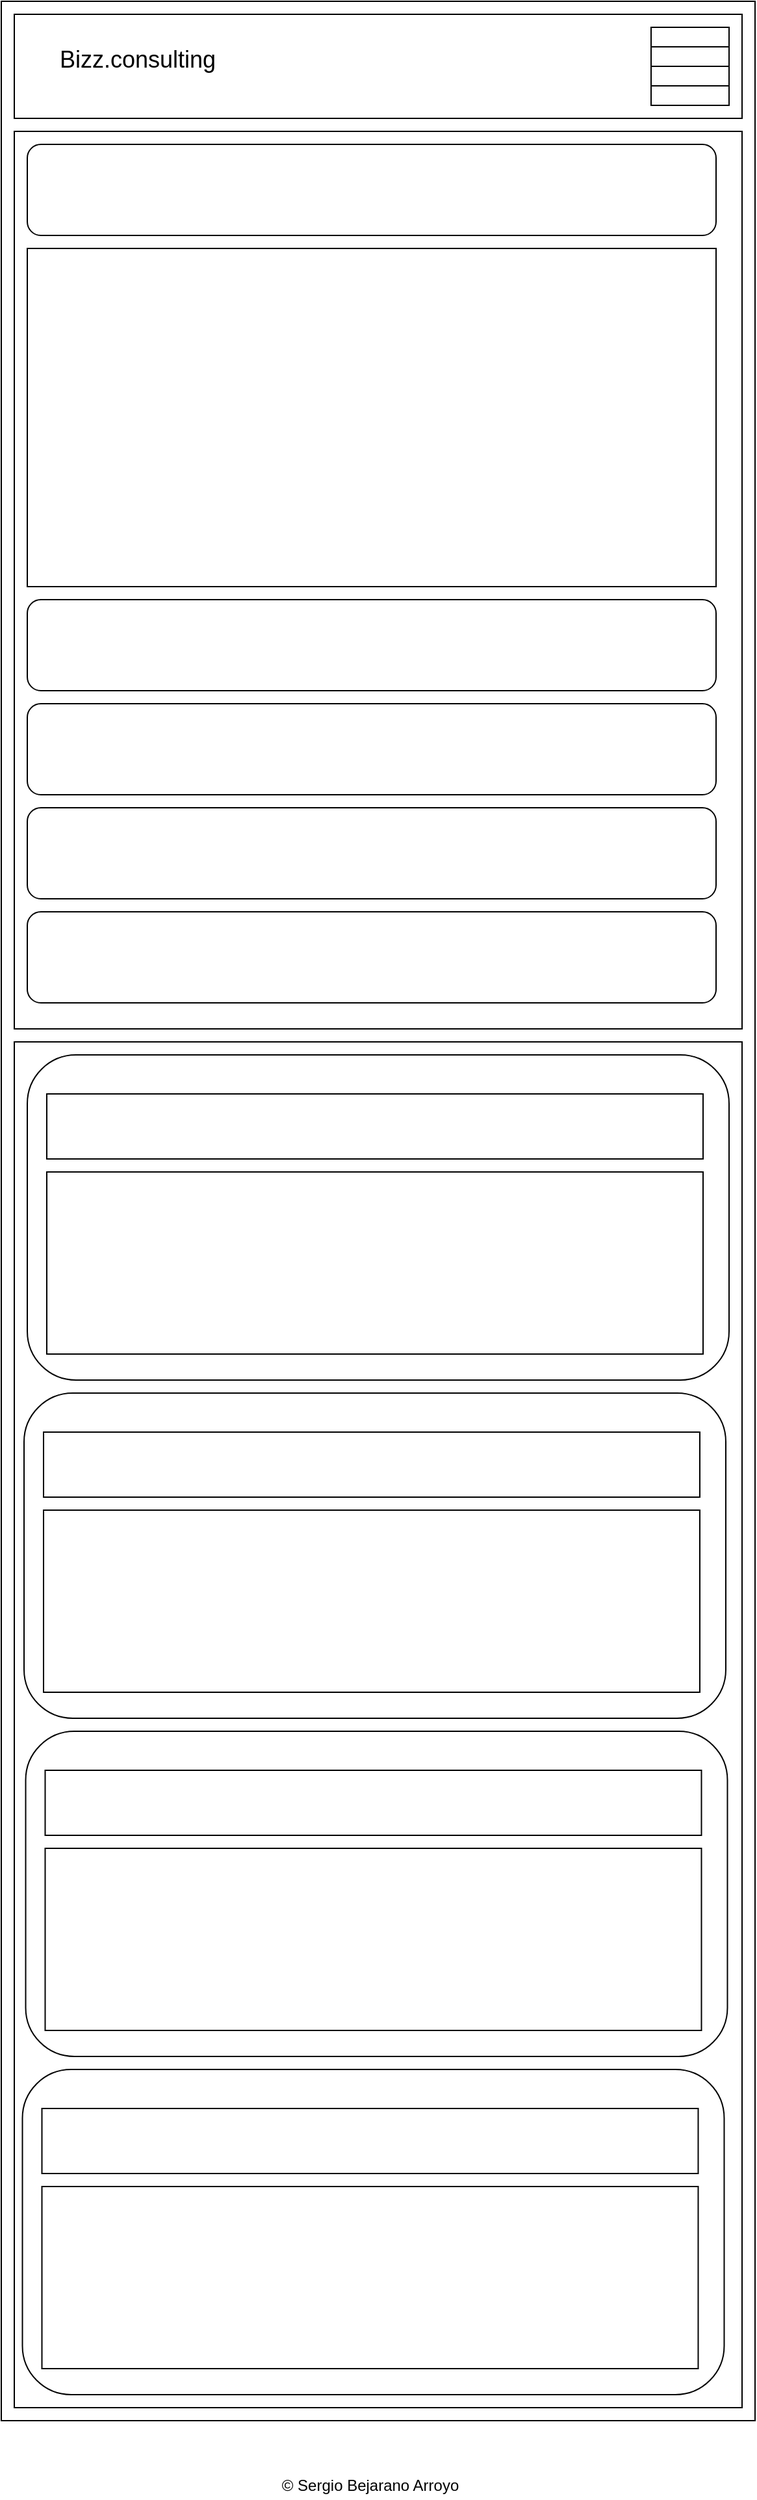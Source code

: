 <mxfile version="14.1.8" type="device" pages="2"><diagram id="2XphCTXh4wTYdg9eRRKE" name="Móvil = 576"><mxGraphModel dx="1583" dy="729" grid="1" gridSize="10" guides="1" tooltips="1" connect="1" arrows="1" fold="1" page="0" pageScale="1" pageWidth="827" pageHeight="1169" math="0" shadow="0"><root><mxCell id="0"/><mxCell id="1" parent="0"/><mxCell id="VVrk8R3w3kz2UZpptaH8-1" value="" style="rounded=0;whiteSpace=wrap;html=1;rotation=0;" vertex="1" parent="1"><mxGeometry x="110" y="210" width="580" height="1860" as="geometry"/></mxCell><mxCell id="VVrk8R3w3kz2UZpptaH8-2" value="" style="rounded=0;whiteSpace=wrap;html=1;" vertex="1" parent="1"><mxGeometry x="120" y="220" width="560" height="80" as="geometry"/></mxCell><mxCell id="VVrk8R3w3kz2UZpptaH8-3" value="&lt;font style=&quot;font-size: 18px&quot;&gt;Bizz.consulting&lt;/font&gt;" style="text;html=1;strokeColor=none;fillColor=none;align=center;verticalAlign=middle;whiteSpace=wrap;rounded=0;" vertex="1" parent="1"><mxGeometry x="140" y="230" width="150" height="50" as="geometry"/></mxCell><mxCell id="VVrk8R3w3kz2UZpptaH8-4" value="" style="rounded=0;whiteSpace=wrap;html=1;" vertex="1" parent="1"><mxGeometry x="610" y="230" width="60" height="60" as="geometry"/></mxCell><mxCell id="VVrk8R3w3kz2UZpptaH8-5" value="" style="endArrow=none;html=1;exitX=0;exitY=0.25;exitDx=0;exitDy=0;entryX=1;entryY=0.25;entryDx=0;entryDy=0;" edge="1" parent="1" source="VVrk8R3w3kz2UZpptaH8-4" target="VVrk8R3w3kz2UZpptaH8-4"><mxGeometry width="50" height="50" relative="1" as="geometry"><mxPoint x="730" y="410" as="sourcePoint"/><mxPoint x="780" y="360" as="targetPoint"/></mxGeometry></mxCell><mxCell id="VVrk8R3w3kz2UZpptaH8-6" value="" style="endArrow=none;html=1;entryX=1;entryY=0.5;entryDx=0;entryDy=0;exitX=0;exitY=0.5;exitDx=0;exitDy=0;" edge="1" parent="1" source="VVrk8R3w3kz2UZpptaH8-4" target="VVrk8R3w3kz2UZpptaH8-4"><mxGeometry width="50" height="50" relative="1" as="geometry"><mxPoint x="560" y="420" as="sourcePoint"/><mxPoint x="610" y="370" as="targetPoint"/></mxGeometry></mxCell><mxCell id="VVrk8R3w3kz2UZpptaH8-7" value="" style="endArrow=none;html=1;entryX=1;entryY=0.75;entryDx=0;entryDy=0;exitX=0;exitY=0.75;exitDx=0;exitDy=0;" edge="1" parent="1" source="VVrk8R3w3kz2UZpptaH8-4" target="VVrk8R3w3kz2UZpptaH8-4"><mxGeometry width="50" height="50" relative="1" as="geometry"><mxPoint x="750" y="330" as="sourcePoint"/><mxPoint x="800" y="280" as="targetPoint"/></mxGeometry></mxCell><mxCell id="VVrk8R3w3kz2UZpptaH8-8" value="" style="rounded=0;whiteSpace=wrap;html=1;" vertex="1" parent="1"><mxGeometry x="120" y="310" width="560" height="690" as="geometry"/></mxCell><mxCell id="VVrk8R3w3kz2UZpptaH8-9" value="" style="rounded=1;whiteSpace=wrap;html=1;" vertex="1" parent="1"><mxGeometry x="130" y="320" width="530" height="70" as="geometry"/></mxCell><mxCell id="_RJK_T_6BRWyRBIDouCs-1" value="" style="rounded=0;whiteSpace=wrap;html=1;" vertex="1" parent="1"><mxGeometry x="130" y="400" width="530" height="260" as="geometry"/></mxCell><mxCell id="_RJK_T_6BRWyRBIDouCs-2" value="" style="rounded=1;whiteSpace=wrap;html=1;" vertex="1" parent="1"><mxGeometry x="130" y="670" width="530" height="70" as="geometry"/></mxCell><mxCell id="_RJK_T_6BRWyRBIDouCs-3" value="" style="rounded=1;whiteSpace=wrap;html=1;" vertex="1" parent="1"><mxGeometry x="130" y="750" width="530" height="70" as="geometry"/></mxCell><mxCell id="_RJK_T_6BRWyRBIDouCs-4" value="" style="rounded=1;whiteSpace=wrap;html=1;" vertex="1" parent="1"><mxGeometry x="130" y="830" width="530" height="70" as="geometry"/></mxCell><mxCell id="_RJK_T_6BRWyRBIDouCs-5" value="" style="rounded=1;whiteSpace=wrap;html=1;" vertex="1" parent="1"><mxGeometry x="130" y="910" width="530" height="70" as="geometry"/></mxCell><mxCell id="_RJK_T_6BRWyRBIDouCs-6" value="" style="rounded=0;whiteSpace=wrap;html=1;" vertex="1" parent="1"><mxGeometry x="120" y="1010" width="560" height="1050" as="geometry"/></mxCell><mxCell id="fVSqQ1R73PKF-q3dvPGk-1" value="" style="rounded=1;whiteSpace=wrap;html=1;" vertex="1" parent="1"><mxGeometry x="130" y="1020" width="540" height="250" as="geometry"/></mxCell><mxCell id="fVSqQ1R73PKF-q3dvPGk-2" value="" style="rounded=0;whiteSpace=wrap;html=1;" vertex="1" parent="1"><mxGeometry x="145" y="1050" width="505" height="50" as="geometry"/></mxCell><mxCell id="fVSqQ1R73PKF-q3dvPGk-3" value="" style="rounded=0;whiteSpace=wrap;html=1;" vertex="1" parent="1"><mxGeometry x="145" y="1110" width="505" height="140" as="geometry"/></mxCell><mxCell id="fVSqQ1R73PKF-q3dvPGk-4" value="" style="rounded=1;whiteSpace=wrap;html=1;" vertex="1" parent="1"><mxGeometry x="127.5" y="1280" width="540" height="250" as="geometry"/></mxCell><mxCell id="fVSqQ1R73PKF-q3dvPGk-5" value="" style="rounded=0;whiteSpace=wrap;html=1;" vertex="1" parent="1"><mxGeometry x="142.5" y="1310" width="505" height="50" as="geometry"/></mxCell><mxCell id="fVSqQ1R73PKF-q3dvPGk-6" value="" style="rounded=0;whiteSpace=wrap;html=1;" vertex="1" parent="1"><mxGeometry x="142.5" y="1370" width="505" height="140" as="geometry"/></mxCell><mxCell id="fVSqQ1R73PKF-q3dvPGk-7" value="" style="rounded=1;whiteSpace=wrap;html=1;" vertex="1" parent="1"><mxGeometry x="128.75" y="1540" width="540" height="250" as="geometry"/></mxCell><mxCell id="fVSqQ1R73PKF-q3dvPGk-8" value="" style="rounded=0;whiteSpace=wrap;html=1;" vertex="1" parent="1"><mxGeometry x="143.75" y="1570" width="505" height="50" as="geometry"/></mxCell><mxCell id="fVSqQ1R73PKF-q3dvPGk-9" value="" style="rounded=0;whiteSpace=wrap;html=1;" vertex="1" parent="1"><mxGeometry x="143.75" y="1630" width="505" height="140" as="geometry"/></mxCell><mxCell id="fVSqQ1R73PKF-q3dvPGk-10" value="" style="rounded=1;whiteSpace=wrap;html=1;" vertex="1" parent="1"><mxGeometry x="126.25" y="1800" width="540" height="250" as="geometry"/></mxCell><mxCell id="fVSqQ1R73PKF-q3dvPGk-11" value="" style="rounded=0;whiteSpace=wrap;html=1;" vertex="1" parent="1"><mxGeometry x="141.25" y="1830" width="505" height="50" as="geometry"/></mxCell><mxCell id="fVSqQ1R73PKF-q3dvPGk-12" value="" style="rounded=0;whiteSpace=wrap;html=1;" vertex="1" parent="1"><mxGeometry x="141.25" y="1890" width="505" height="140" as="geometry"/></mxCell><mxCell id="jMCIU00bBy1Fz9aF8sNh-1" value="© Sergio Bejarano Arroyo" style="text;html=1;strokeColor=none;fillColor=none;align=center;verticalAlign=middle;whiteSpace=wrap;rounded=0;" vertex="1" parent="1"><mxGeometry x="321.75" y="2110" width="144" height="20" as="geometry"/></mxCell></root></mxGraphModel></diagram><diagram id="Ph30EfsTTbooQVaMBJYA" name="Tablet = 997"><mxGraphModel dx="783" dy="729" grid="1" gridSize="10" guides="1" tooltips="1" connect="1" arrows="1" fold="1" page="0" pageScale="1" pageWidth="827" pageHeight="1169" math="0" shadow="0"><root><mxCell id="9IbEcffxPX7O__FQMBFa-0"/><mxCell id="9IbEcffxPX7O__FQMBFa-1" parent="9IbEcffxPX7O__FQMBFa-0"/><mxCell id="R5jFu3wPQHUdGco6-hpK-27" value="" style="rounded=0;whiteSpace=wrap;html=1;rotation=0;" vertex="1" parent="9IbEcffxPX7O__FQMBFa-1"><mxGeometry x="900" y="260" width="997" height="1180" as="geometry"/></mxCell><mxCell id="R5jFu3wPQHUdGco6-hpK-28" value="" style="rounded=0;whiteSpace=wrap;html=1;" vertex="1" parent="9IbEcffxPX7O__FQMBFa-1"><mxGeometry x="910" y="270" width="970" height="80" as="geometry"/></mxCell><mxCell id="R5jFu3wPQHUdGco6-hpK-29" value="&lt;font style=&quot;font-size: 18px&quot;&gt;Bizz.consulting&lt;/font&gt;" style="text;html=1;strokeColor=none;fillColor=none;align=center;verticalAlign=middle;whiteSpace=wrap;rounded=0;" vertex="1" parent="9IbEcffxPX7O__FQMBFa-1"><mxGeometry x="930" y="280" width="150" height="50" as="geometry"/></mxCell><mxCell id="R5jFu3wPQHUdGco6-hpK-34" value="" style="rounded=0;whiteSpace=wrap;html=1;" vertex="1" parent="9IbEcffxPX7O__FQMBFa-1"><mxGeometry x="910" y="360" width="970" height="340" as="geometry"/></mxCell><mxCell id="R5jFu3wPQHUdGco6-hpK-41" value="" style="rounded=0;whiteSpace=wrap;html=1;" vertex="1" parent="9IbEcffxPX7O__FQMBFa-1"><mxGeometry x="910" y="710" width="970" height="700" as="geometry"/></mxCell><mxCell id="qe9vNVgz7jYThoHNS6u7-0" value="" style="rounded=0;whiteSpace=wrap;html=1;" vertex="1" parent="9IbEcffxPX7O__FQMBFa-1"><mxGeometry x="1530" y="280" width="340" height="60" as="geometry"/></mxCell><mxCell id="qe9vNVgz7jYThoHNS6u7-1" value="Text" style="text;html=1;strokeColor=none;fillColor=none;align=center;verticalAlign=middle;whiteSpace=wrap;rounded=0;" vertex="1" parent="9IbEcffxPX7O__FQMBFa-1"><mxGeometry x="1540" y="300" width="40" height="20" as="geometry"/></mxCell><mxCell id="qe9vNVgz7jYThoHNS6u7-2" value="Text" style="text;html=1;strokeColor=none;fillColor=none;align=center;verticalAlign=middle;whiteSpace=wrap;rounded=0;" vertex="1" parent="9IbEcffxPX7O__FQMBFa-1"><mxGeometry x="1606.25" y="300" width="40" height="20" as="geometry"/></mxCell><mxCell id="qe9vNVgz7jYThoHNS6u7-3" value="Text" style="text;html=1;strokeColor=none;fillColor=none;align=center;verticalAlign=middle;whiteSpace=wrap;rounded=0;" vertex="1" parent="9IbEcffxPX7O__FQMBFa-1"><mxGeometry x="1680" y="300" width="40" height="20" as="geometry"/></mxCell><mxCell id="qe9vNVgz7jYThoHNS6u7-4" value="Text" style="text;html=1;strokeColor=none;fillColor=none;align=center;verticalAlign=middle;whiteSpace=wrap;rounded=0;" vertex="1" parent="9IbEcffxPX7O__FQMBFa-1"><mxGeometry x="1760" y="300" width="40" height="20" as="geometry"/></mxCell><mxCell id="qe9vNVgz7jYThoHNS6u7-6" value="Text" style="text;html=1;strokeColor=none;fillColor=none;align=center;verticalAlign=middle;whiteSpace=wrap;rounded=0;" vertex="1" parent="9IbEcffxPX7O__FQMBFa-1"><mxGeometry x="1820" y="300" width="40" height="20" as="geometry"/></mxCell><mxCell id="ujjZT9vnrvkQLdBiAgXv-0" value="" style="rounded=1;whiteSpace=wrap;html=1;" vertex="1" parent="9IbEcffxPX7O__FQMBFa-1"><mxGeometry x="920" y="370" width="70" height="320" as="geometry"/></mxCell><mxCell id="ujjZT9vnrvkQLdBiAgXv-1" value="" style="rounded=1;whiteSpace=wrap;html=1;" vertex="1" parent="9IbEcffxPX7O__FQMBFa-1"><mxGeometry x="1630" y="370" width="70" height="320" as="geometry"/></mxCell><mxCell id="ujjZT9vnrvkQLdBiAgXv-2" value="" style="rounded=1;whiteSpace=wrap;html=1;" vertex="1" parent="9IbEcffxPX7O__FQMBFa-1"><mxGeometry x="1710" y="370" width="70" height="320" as="geometry"/></mxCell><mxCell id="ujjZT9vnrvkQLdBiAgXv-3" value="" style="rounded=1;whiteSpace=wrap;html=1;" vertex="1" parent="9IbEcffxPX7O__FQMBFa-1"><mxGeometry x="1790" y="370" width="70" height="320" as="geometry"/></mxCell><mxCell id="ujjZT9vnrvkQLdBiAgXv-4" value="" style="rounded=1;whiteSpace=wrap;html=1;" vertex="1" parent="9IbEcffxPX7O__FQMBFa-1"><mxGeometry x="1550" y="370" width="70" height="320" as="geometry"/></mxCell><mxCell id="ujjZT9vnrvkQLdBiAgXv-5" value="" style="rounded=0;whiteSpace=wrap;html=1;" vertex="1" parent="9IbEcffxPX7O__FQMBFa-1"><mxGeometry x="998.75" y="370" width="541.25" height="320" as="geometry"/></mxCell><mxCell id="ujjZT9vnrvkQLdBiAgXv-6" value="" style="rounded=1;whiteSpace=wrap;html=1;" vertex="1" parent="9IbEcffxPX7O__FQMBFa-1"><mxGeometry x="920" y="725" width="470" height="315" as="geometry"/></mxCell><mxCell id="ujjZT9vnrvkQLdBiAgXv-7" value="" style="rounded=0;whiteSpace=wrap;html=1;" vertex="1" parent="9IbEcffxPX7O__FQMBFa-1"><mxGeometry x="935" y="755" width="425" height="50" as="geometry"/></mxCell><mxCell id="ujjZT9vnrvkQLdBiAgXv-8" value="" style="rounded=0;whiteSpace=wrap;html=1;" vertex="1" parent="9IbEcffxPX7O__FQMBFa-1"><mxGeometry x="935" y="815" width="425" height="185" as="geometry"/></mxCell><mxCell id="ujjZT9vnrvkQLdBiAgXv-9" value="" style="rounded=1;whiteSpace=wrap;html=1;" vertex="1" parent="9IbEcffxPX7O__FQMBFa-1"><mxGeometry x="1400" y="725" width="470" height="315" as="geometry"/></mxCell><mxCell id="ujjZT9vnrvkQLdBiAgXv-10" value="" style="rounded=0;whiteSpace=wrap;html=1;" vertex="1" parent="9IbEcffxPX7O__FQMBFa-1"><mxGeometry x="1415" y="755" width="425" height="50" as="geometry"/></mxCell><mxCell id="ujjZT9vnrvkQLdBiAgXv-11" value="" style="rounded=0;whiteSpace=wrap;html=1;" vertex="1" parent="9IbEcffxPX7O__FQMBFa-1"><mxGeometry x="1415" y="815" width="425" height="185" as="geometry"/></mxCell><mxCell id="ujjZT9vnrvkQLdBiAgXv-12" value="" style="rounded=1;whiteSpace=wrap;html=1;" vertex="1" parent="9IbEcffxPX7O__FQMBFa-1"><mxGeometry x="920" y="1070" width="470" height="315" as="geometry"/></mxCell><mxCell id="ujjZT9vnrvkQLdBiAgXv-13" value="" style="rounded=0;whiteSpace=wrap;html=1;" vertex="1" parent="9IbEcffxPX7O__FQMBFa-1"><mxGeometry x="935" y="1100" width="425" height="50" as="geometry"/></mxCell><mxCell id="ujjZT9vnrvkQLdBiAgXv-14" value="" style="rounded=0;whiteSpace=wrap;html=1;" vertex="1" parent="9IbEcffxPX7O__FQMBFa-1"><mxGeometry x="935" y="1160" width="425" height="185" as="geometry"/></mxCell><mxCell id="ujjZT9vnrvkQLdBiAgXv-15" value="" style="rounded=1;whiteSpace=wrap;html=1;" vertex="1" parent="9IbEcffxPX7O__FQMBFa-1"><mxGeometry x="1400" y="1070" width="470" height="315" as="geometry"/></mxCell><mxCell id="ujjZT9vnrvkQLdBiAgXv-16" value="" style="rounded=0;whiteSpace=wrap;html=1;" vertex="1" parent="9IbEcffxPX7O__FQMBFa-1"><mxGeometry x="1415" y="1100" width="425" height="50" as="geometry"/></mxCell><mxCell id="ujjZT9vnrvkQLdBiAgXv-17" value="" style="rounded=0;whiteSpace=wrap;html=1;" vertex="1" parent="9IbEcffxPX7O__FQMBFa-1"><mxGeometry x="1415" y="1160" width="425" height="185" as="geometry"/></mxCell><mxCell id="DsS9WJ8QMc9fTicN76o--0" value="© Sergio Bejarano Arroyo" style="text;html=1;strokeColor=none;fillColor=none;align=center;verticalAlign=middle;whiteSpace=wrap;rounded=0;" vertex="1" parent="9IbEcffxPX7O__FQMBFa-1"><mxGeometry x="1326.5" y="1470" width="144" height="20" as="geometry"/></mxCell></root></mxGraphModel></diagram></mxfile>